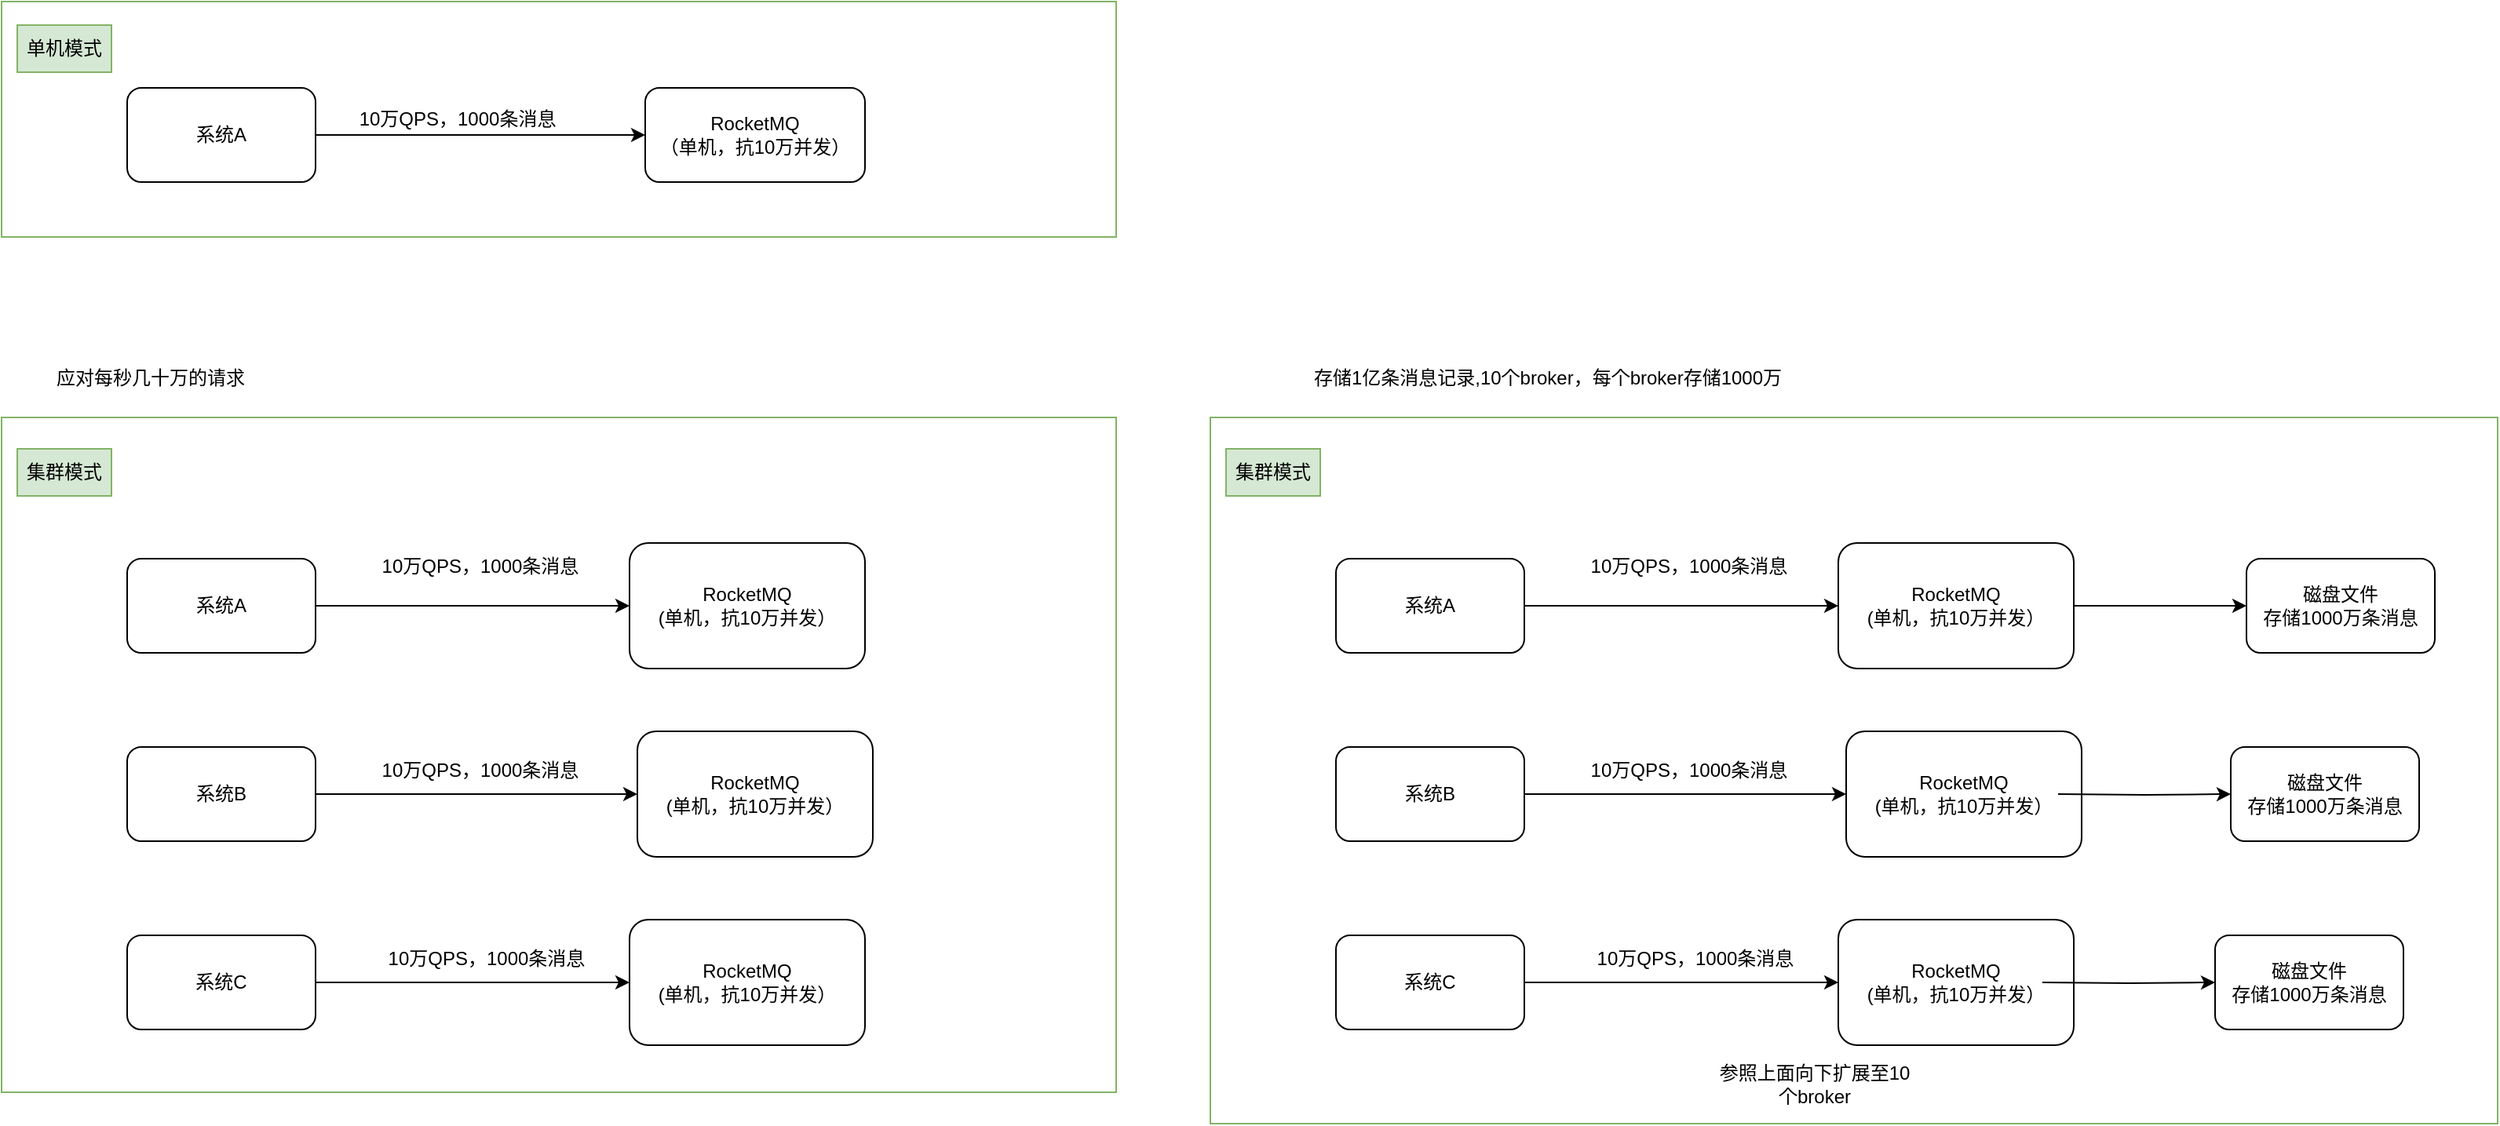 <mxfile version="17.1.5" type="github">
  <diagram id="-DQdNPNHCEpy4ki3DwCV" name="Page-1">
    <mxGraphModel dx="1422" dy="762" grid="1" gridSize="10" guides="1" tooltips="1" connect="1" arrows="1" fold="1" page="1" pageScale="1" pageWidth="1600" pageHeight="1200" math="0" shadow="0">
      <root>
        <mxCell id="0" />
        <mxCell id="1" parent="0" />
        <mxCell id="pns2Nj1gonVItBrB9ePC-2" value="RocketMQ&lt;br&gt;（单机，抗10万并发）" style="rounded=1;whiteSpace=wrap;html=1;" vertex="1" parent="1">
          <mxGeometry x="450" y="70" width="140" height="60" as="geometry" />
        </mxCell>
        <mxCell id="pns2Nj1gonVItBrB9ePC-4" style="edgeStyle=orthogonalEdgeStyle;rounded=0;orthogonalLoop=1;jettySize=auto;html=1;" edge="1" parent="1" source="pns2Nj1gonVItBrB9ePC-3" target="pns2Nj1gonVItBrB9ePC-2">
          <mxGeometry relative="1" as="geometry" />
        </mxCell>
        <mxCell id="pns2Nj1gonVItBrB9ePC-3" value="系统A" style="rounded=1;whiteSpace=wrap;html=1;" vertex="1" parent="1">
          <mxGeometry x="120" y="70" width="120" height="60" as="geometry" />
        </mxCell>
        <mxCell id="pns2Nj1gonVItBrB9ePC-5" value="10万QPS，1000条消息" style="text;html=1;align=center;verticalAlign=middle;resizable=0;points=[];autosize=1;strokeColor=none;fillColor=none;" vertex="1" parent="1">
          <mxGeometry x="260" y="80" width="140" height="20" as="geometry" />
        </mxCell>
        <mxCell id="pns2Nj1gonVItBrB9ePC-7" value="" style="rounded=0;whiteSpace=wrap;html=1;fillColor=none;strokeColor=#82b366;" vertex="1" parent="1">
          <mxGeometry x="40" y="15" width="710" height="150" as="geometry" />
        </mxCell>
        <mxCell id="pns2Nj1gonVItBrB9ePC-8" value="单机模式" style="text;html=1;strokeColor=#82b366;fillColor=#d5e8d4;align=center;verticalAlign=middle;whiteSpace=wrap;rounded=0;" vertex="1" parent="1">
          <mxGeometry x="50" y="30" width="60" height="30" as="geometry" />
        </mxCell>
        <mxCell id="pns2Nj1gonVItBrB9ePC-9" value="" style="rounded=0;whiteSpace=wrap;html=1;fillColor=none;strokeColor=#82b366;" vertex="1" parent="1">
          <mxGeometry x="40" y="280" width="710" height="430" as="geometry" />
        </mxCell>
        <mxCell id="pns2Nj1gonVItBrB9ePC-17" style="edgeStyle=orthogonalEdgeStyle;rounded=0;orthogonalLoop=1;jettySize=auto;html=1;" edge="1" parent="1" source="pns2Nj1gonVItBrB9ePC-11" target="pns2Nj1gonVItBrB9ePC-14">
          <mxGeometry relative="1" as="geometry" />
        </mxCell>
        <mxCell id="pns2Nj1gonVItBrB9ePC-11" value="系统A" style="rounded=1;whiteSpace=wrap;html=1;fillColor=none;gradientColor=none;" vertex="1" parent="1">
          <mxGeometry x="120" y="370" width="120" height="60" as="geometry" />
        </mxCell>
        <mxCell id="pns2Nj1gonVItBrB9ePC-19" style="edgeStyle=orthogonalEdgeStyle;rounded=0;orthogonalLoop=1;jettySize=auto;html=1;" edge="1" parent="1" source="pns2Nj1gonVItBrB9ePC-12" target="pns2Nj1gonVItBrB9ePC-15">
          <mxGeometry relative="1" as="geometry" />
        </mxCell>
        <mxCell id="pns2Nj1gonVItBrB9ePC-12" value="系统C" style="rounded=1;whiteSpace=wrap;html=1;fillColor=none;gradientColor=none;" vertex="1" parent="1">
          <mxGeometry x="120" y="610" width="120" height="60" as="geometry" />
        </mxCell>
        <mxCell id="pns2Nj1gonVItBrB9ePC-18" style="edgeStyle=orthogonalEdgeStyle;rounded=0;orthogonalLoop=1;jettySize=auto;html=1;" edge="1" parent="1" source="pns2Nj1gonVItBrB9ePC-13" target="pns2Nj1gonVItBrB9ePC-16">
          <mxGeometry relative="1" as="geometry" />
        </mxCell>
        <mxCell id="pns2Nj1gonVItBrB9ePC-13" value="系统B" style="rounded=1;whiteSpace=wrap;html=1;fillColor=none;gradientColor=none;" vertex="1" parent="1">
          <mxGeometry x="120" y="490" width="120" height="60" as="geometry" />
        </mxCell>
        <mxCell id="pns2Nj1gonVItBrB9ePC-14" value="RocketMQ&lt;br&gt;(单机，抗10万并发）" style="rounded=1;whiteSpace=wrap;html=1;fillColor=none;gradientColor=none;" vertex="1" parent="1">
          <mxGeometry x="440" y="360" width="150" height="80" as="geometry" />
        </mxCell>
        <mxCell id="pns2Nj1gonVItBrB9ePC-15" value="&lt;span&gt;RocketMQ&lt;/span&gt;&lt;br&gt;&lt;span&gt;(单机，抗10万并发）&lt;/span&gt;" style="rounded=1;whiteSpace=wrap;html=1;fillColor=none;gradientColor=none;" vertex="1" parent="1">
          <mxGeometry x="440" y="600" width="150" height="80" as="geometry" />
        </mxCell>
        <mxCell id="pns2Nj1gonVItBrB9ePC-16" value="&lt;span&gt;RocketMQ&lt;/span&gt;&lt;br&gt;&lt;span&gt;(单机，抗10万并发）&lt;/span&gt;" style="rounded=1;whiteSpace=wrap;html=1;fillColor=none;gradientColor=none;" vertex="1" parent="1">
          <mxGeometry x="445" y="480" width="150" height="80" as="geometry" />
        </mxCell>
        <mxCell id="pns2Nj1gonVItBrB9ePC-20" value="10万QPS，1000条消息" style="text;html=1;strokeColor=none;fillColor=none;align=center;verticalAlign=middle;whiteSpace=wrap;rounded=0;" vertex="1" parent="1">
          <mxGeometry x="280" y="360" width="130" height="30" as="geometry" />
        </mxCell>
        <mxCell id="pns2Nj1gonVItBrB9ePC-21" value="10万QPS，1000条消息" style="text;html=1;strokeColor=none;fillColor=none;align=center;verticalAlign=middle;whiteSpace=wrap;rounded=0;" vertex="1" parent="1">
          <mxGeometry x="284" y="610" width="130" height="30" as="geometry" />
        </mxCell>
        <mxCell id="pns2Nj1gonVItBrB9ePC-22" value="10万QPS，1000条消息" style="text;html=1;strokeColor=none;fillColor=none;align=center;verticalAlign=middle;whiteSpace=wrap;rounded=0;" vertex="1" parent="1">
          <mxGeometry x="280" y="490" width="130" height="30" as="geometry" />
        </mxCell>
        <mxCell id="pns2Nj1gonVItBrB9ePC-24" value="集群模式" style="text;html=1;strokeColor=#82b366;fillColor=#d5e8d4;align=center;verticalAlign=middle;whiteSpace=wrap;rounded=0;" vertex="1" parent="1">
          <mxGeometry x="50" y="300" width="60" height="30" as="geometry" />
        </mxCell>
        <mxCell id="pns2Nj1gonVItBrB9ePC-25" value="应对每秒几十万的请求" style="text;html=1;strokeColor=none;fillColor=none;align=center;verticalAlign=middle;whiteSpace=wrap;rounded=0;" vertex="1" parent="1">
          <mxGeometry x="40" y="240" width="190" height="30" as="geometry" />
        </mxCell>
        <mxCell id="pns2Nj1gonVItBrB9ePC-27" value="" style="rounded=0;whiteSpace=wrap;html=1;fillColor=none;strokeColor=#82b366;" vertex="1" parent="1">
          <mxGeometry x="810" y="280" width="820" height="450" as="geometry" />
        </mxCell>
        <mxCell id="pns2Nj1gonVItBrB9ePC-28" style="edgeStyle=orthogonalEdgeStyle;rounded=0;orthogonalLoop=1;jettySize=auto;html=1;" edge="1" parent="1" source="pns2Nj1gonVItBrB9ePC-29" target="pns2Nj1gonVItBrB9ePC-34">
          <mxGeometry relative="1" as="geometry" />
        </mxCell>
        <mxCell id="pns2Nj1gonVItBrB9ePC-29" value="系统A" style="rounded=1;whiteSpace=wrap;html=1;fillColor=none;gradientColor=none;" vertex="1" parent="1">
          <mxGeometry x="890" y="370" width="120" height="60" as="geometry" />
        </mxCell>
        <mxCell id="pns2Nj1gonVItBrB9ePC-30" style="edgeStyle=orthogonalEdgeStyle;rounded=0;orthogonalLoop=1;jettySize=auto;html=1;" edge="1" parent="1" source="pns2Nj1gonVItBrB9ePC-31" target="pns2Nj1gonVItBrB9ePC-35">
          <mxGeometry relative="1" as="geometry" />
        </mxCell>
        <mxCell id="pns2Nj1gonVItBrB9ePC-31" value="系统C" style="rounded=1;whiteSpace=wrap;html=1;fillColor=none;gradientColor=none;" vertex="1" parent="1">
          <mxGeometry x="890" y="610" width="120" height="60" as="geometry" />
        </mxCell>
        <mxCell id="pns2Nj1gonVItBrB9ePC-32" style="edgeStyle=orthogonalEdgeStyle;rounded=0;orthogonalLoop=1;jettySize=auto;html=1;" edge="1" parent="1" source="pns2Nj1gonVItBrB9ePC-33" target="pns2Nj1gonVItBrB9ePC-36">
          <mxGeometry relative="1" as="geometry" />
        </mxCell>
        <mxCell id="pns2Nj1gonVItBrB9ePC-33" value="系统B" style="rounded=1;whiteSpace=wrap;html=1;fillColor=none;gradientColor=none;" vertex="1" parent="1">
          <mxGeometry x="890" y="490" width="120" height="60" as="geometry" />
        </mxCell>
        <mxCell id="pns2Nj1gonVItBrB9ePC-45" style="edgeStyle=orthogonalEdgeStyle;rounded=0;orthogonalLoop=1;jettySize=auto;html=1;" edge="1" parent="1" source="pns2Nj1gonVItBrB9ePC-34" target="pns2Nj1gonVItBrB9ePC-42">
          <mxGeometry relative="1" as="geometry" />
        </mxCell>
        <mxCell id="pns2Nj1gonVItBrB9ePC-34" value="RocketMQ&lt;br&gt;(单机，抗10万并发）" style="rounded=1;whiteSpace=wrap;html=1;fillColor=none;gradientColor=none;" vertex="1" parent="1">
          <mxGeometry x="1210" y="360" width="150" height="80" as="geometry" />
        </mxCell>
        <mxCell id="pns2Nj1gonVItBrB9ePC-35" value="&lt;span&gt;RocketMQ&lt;/span&gt;&lt;br&gt;&lt;span&gt;(单机，抗10万并发）&lt;/span&gt;" style="rounded=1;whiteSpace=wrap;html=1;fillColor=none;gradientColor=none;" vertex="1" parent="1">
          <mxGeometry x="1210" y="600" width="150" height="80" as="geometry" />
        </mxCell>
        <mxCell id="pns2Nj1gonVItBrB9ePC-36" value="&lt;span&gt;RocketMQ&lt;/span&gt;&lt;br&gt;&lt;span&gt;(单机，抗10万并发）&lt;/span&gt;" style="rounded=1;whiteSpace=wrap;html=1;fillColor=none;gradientColor=none;" vertex="1" parent="1">
          <mxGeometry x="1215" y="480" width="150" height="80" as="geometry" />
        </mxCell>
        <mxCell id="pns2Nj1gonVItBrB9ePC-37" value="10万QPS，1000条消息" style="text;html=1;strokeColor=none;fillColor=none;align=center;verticalAlign=middle;whiteSpace=wrap;rounded=0;" vertex="1" parent="1">
          <mxGeometry x="1050" y="360" width="130" height="30" as="geometry" />
        </mxCell>
        <mxCell id="pns2Nj1gonVItBrB9ePC-38" value="10万QPS，1000条消息" style="text;html=1;strokeColor=none;fillColor=none;align=center;verticalAlign=middle;whiteSpace=wrap;rounded=0;" vertex="1" parent="1">
          <mxGeometry x="1054" y="610" width="130" height="30" as="geometry" />
        </mxCell>
        <mxCell id="pns2Nj1gonVItBrB9ePC-39" value="10万QPS，1000条消息" style="text;html=1;strokeColor=none;fillColor=none;align=center;verticalAlign=middle;whiteSpace=wrap;rounded=0;" vertex="1" parent="1">
          <mxGeometry x="1050" y="490" width="130" height="30" as="geometry" />
        </mxCell>
        <mxCell id="pns2Nj1gonVItBrB9ePC-40" value="集群模式" style="text;html=1;strokeColor=#82b366;fillColor=#d5e8d4;align=center;verticalAlign=middle;whiteSpace=wrap;rounded=0;" vertex="1" parent="1">
          <mxGeometry x="820" y="300" width="60" height="30" as="geometry" />
        </mxCell>
        <mxCell id="pns2Nj1gonVItBrB9ePC-41" value="存储1亿条消息记录,10个broker，每个broker存储1000万" style="text;html=1;strokeColor=none;fillColor=none;align=center;verticalAlign=middle;whiteSpace=wrap;rounded=0;" vertex="1" parent="1">
          <mxGeometry x="810" y="240" width="430" height="30" as="geometry" />
        </mxCell>
        <mxCell id="pns2Nj1gonVItBrB9ePC-42" value="磁盘文件&lt;br&gt;存储1000万条消息" style="rounded=1;whiteSpace=wrap;html=1;fillColor=none;gradientColor=none;" vertex="1" parent="1">
          <mxGeometry x="1470" y="370" width="120" height="60" as="geometry" />
        </mxCell>
        <mxCell id="pns2Nj1gonVItBrB9ePC-46" style="edgeStyle=orthogonalEdgeStyle;rounded=0;orthogonalLoop=1;jettySize=auto;html=1;" edge="1" parent="1" target="pns2Nj1gonVItBrB9ePC-47">
          <mxGeometry relative="1" as="geometry">
            <mxPoint x="1350" y="520" as="sourcePoint" />
          </mxGeometry>
        </mxCell>
        <mxCell id="pns2Nj1gonVItBrB9ePC-47" value="磁盘文件&lt;br&gt;存储1000万条消息" style="rounded=1;whiteSpace=wrap;html=1;fillColor=none;gradientColor=none;" vertex="1" parent="1">
          <mxGeometry x="1460" y="490" width="120" height="60" as="geometry" />
        </mxCell>
        <mxCell id="pns2Nj1gonVItBrB9ePC-48" style="edgeStyle=orthogonalEdgeStyle;rounded=0;orthogonalLoop=1;jettySize=auto;html=1;" edge="1" parent="1" target="pns2Nj1gonVItBrB9ePC-49">
          <mxGeometry relative="1" as="geometry">
            <mxPoint x="1340" y="640" as="sourcePoint" />
          </mxGeometry>
        </mxCell>
        <mxCell id="pns2Nj1gonVItBrB9ePC-49" value="磁盘文件&lt;br&gt;存储1000万条消息" style="rounded=1;whiteSpace=wrap;html=1;fillColor=none;gradientColor=none;" vertex="1" parent="1">
          <mxGeometry x="1450" y="610" width="120" height="60" as="geometry" />
        </mxCell>
        <mxCell id="pns2Nj1gonVItBrB9ePC-92" value="参照上面向下扩展至10个broker" style="text;html=1;strokeColor=none;fillColor=none;align=center;verticalAlign=middle;whiteSpace=wrap;rounded=0;" vertex="1" parent="1">
          <mxGeometry x="1130" y="690" width="130" height="30" as="geometry" />
        </mxCell>
      </root>
    </mxGraphModel>
  </diagram>
</mxfile>
